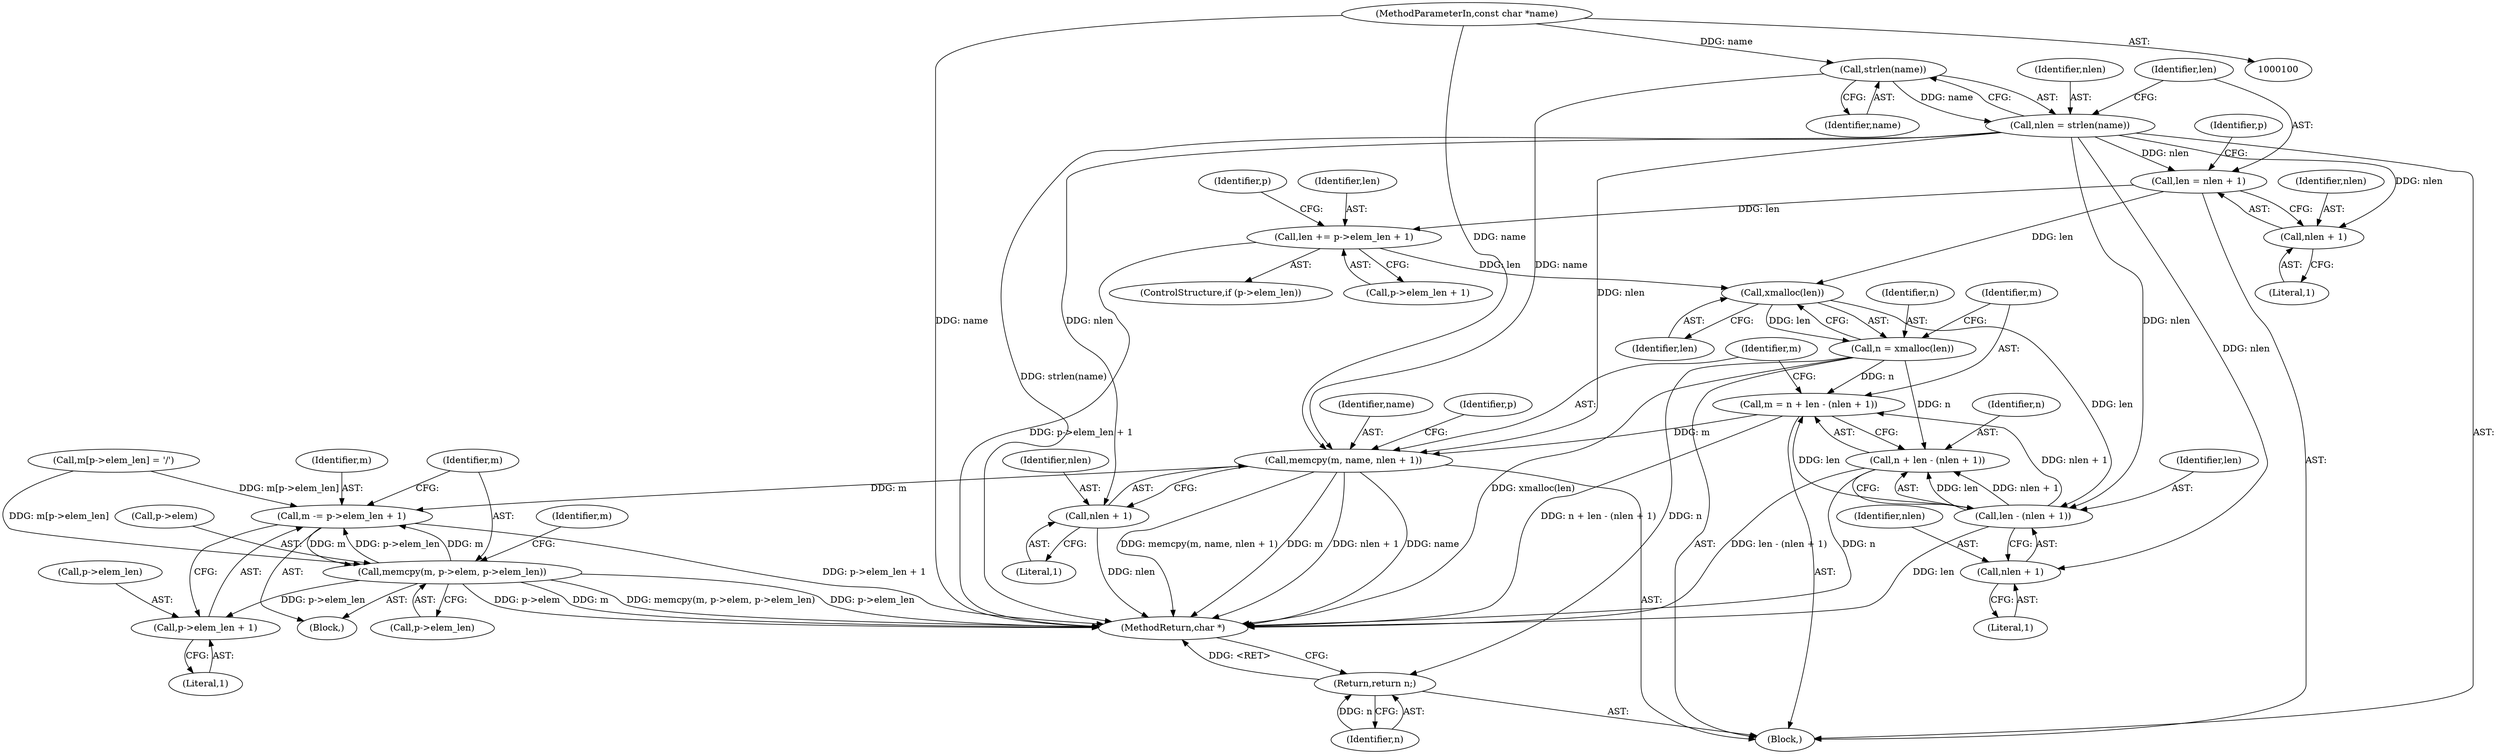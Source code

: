 digraph "0_git_34fa79a6cde56d6d428ab0d3160cb094ebad3305_0@API" {
"1000110" [label="(Call,strlen(name))"];
"1000102" [label="(MethodParameterIn,const char *name)"];
"1000108" [label="(Call,nlen = strlen(name))"];
"1000113" [label="(Call,len = nlen + 1)"];
"1000133" [label="(Call,len += p->elem_len + 1)"];
"1000142" [label="(Call,xmalloc(len))"];
"1000140" [label="(Call,n = xmalloc(len))"];
"1000144" [label="(Call,m = n + len - (nlen + 1))"];
"1000153" [label="(Call,memcpy(m, name, nlen + 1))"];
"1000175" [label="(Call,m -= p->elem_len + 1)"];
"1000182" [label="(Call,memcpy(m, p->elem, p->elem_len))"];
"1000177" [label="(Call,p->elem_len + 1)"];
"1000146" [label="(Call,n + len - (nlen + 1))"];
"1000197" [label="(Return,return n;)"];
"1000148" [label="(Call,len - (nlen + 1))"];
"1000115" [label="(Call,nlen + 1)"];
"1000150" [label="(Call,nlen + 1)"];
"1000156" [label="(Call,nlen + 1)"];
"1000154" [label="(Identifier,m)"];
"1000135" [label="(Call,p->elem_len + 1)"];
"1000142" [label="(Call,xmalloc(len))"];
"1000148" [label="(Call,len - (nlen + 1))"];
"1000190" [label="(Call,m[p->elem_len] = '/')"];
"1000110" [label="(Call,strlen(name))"];
"1000175" [label="(Call,m -= p->elem_len + 1)"];
"1000176" [label="(Identifier,m)"];
"1000182" [label="(Call,memcpy(m, p->elem, p->elem_len))"];
"1000149" [label="(Identifier,len)"];
"1000117" [label="(Literal,1)"];
"1000109" [label="(Identifier,nlen)"];
"1000155" [label="(Identifier,name)"];
"1000113" [label="(Call,len = nlen + 1)"];
"1000120" [label="(Identifier,p)"];
"1000174" [label="(Block,)"];
"1000108" [label="(Call,nlen = strlen(name))"];
"1000152" [label="(Literal,1)"];
"1000192" [label="(Identifier,m)"];
"1000140" [label="(Call,n = xmalloc(len))"];
"1000145" [label="(Identifier,m)"];
"1000187" [label="(Call,p->elem_len)"];
"1000178" [label="(Call,p->elem_len)"];
"1000181" [label="(Literal,1)"];
"1000161" [label="(Identifier,p)"];
"1000151" [label="(Identifier,nlen)"];
"1000177" [label="(Call,p->elem_len + 1)"];
"1000153" [label="(Call,memcpy(m, name, nlen + 1))"];
"1000144" [label="(Call,m = n + len - (nlen + 1))"];
"1000143" [label="(Identifier,len)"];
"1000150" [label="(Call,nlen + 1)"];
"1000116" [label="(Identifier,nlen)"];
"1000115" [label="(Call,nlen + 1)"];
"1000199" [label="(MethodReturn,char *)"];
"1000146" [label="(Call,n + len - (nlen + 1))"];
"1000141" [label="(Identifier,n)"];
"1000198" [label="(Identifier,n)"];
"1000156" [label="(Call,nlen + 1)"];
"1000114" [label="(Identifier,len)"];
"1000158" [label="(Literal,1)"];
"1000133" [label="(Call,len += p->elem_len + 1)"];
"1000184" [label="(Call,p->elem)"];
"1000103" [label="(Block,)"];
"1000124" [label="(Identifier,p)"];
"1000129" [label="(ControlStructure,if (p->elem_len))"];
"1000183" [label="(Identifier,m)"];
"1000134" [label="(Identifier,len)"];
"1000102" [label="(MethodParameterIn,const char *name)"];
"1000147" [label="(Identifier,n)"];
"1000157" [label="(Identifier,nlen)"];
"1000111" [label="(Identifier,name)"];
"1000197" [label="(Return,return n;)"];
"1000110" -> "1000108"  [label="AST: "];
"1000110" -> "1000111"  [label="CFG: "];
"1000111" -> "1000110"  [label="AST: "];
"1000108" -> "1000110"  [label="CFG: "];
"1000110" -> "1000108"  [label="DDG: name"];
"1000102" -> "1000110"  [label="DDG: name"];
"1000110" -> "1000153"  [label="DDG: name"];
"1000102" -> "1000100"  [label="AST: "];
"1000102" -> "1000199"  [label="DDG: name"];
"1000102" -> "1000153"  [label="DDG: name"];
"1000108" -> "1000103"  [label="AST: "];
"1000109" -> "1000108"  [label="AST: "];
"1000114" -> "1000108"  [label="CFG: "];
"1000108" -> "1000199"  [label="DDG: strlen(name)"];
"1000108" -> "1000113"  [label="DDG: nlen"];
"1000108" -> "1000115"  [label="DDG: nlen"];
"1000108" -> "1000148"  [label="DDG: nlen"];
"1000108" -> "1000150"  [label="DDG: nlen"];
"1000108" -> "1000153"  [label="DDG: nlen"];
"1000108" -> "1000156"  [label="DDG: nlen"];
"1000113" -> "1000103"  [label="AST: "];
"1000113" -> "1000115"  [label="CFG: "];
"1000114" -> "1000113"  [label="AST: "];
"1000115" -> "1000113"  [label="AST: "];
"1000120" -> "1000113"  [label="CFG: "];
"1000113" -> "1000133"  [label="DDG: len"];
"1000113" -> "1000142"  [label="DDG: len"];
"1000133" -> "1000129"  [label="AST: "];
"1000133" -> "1000135"  [label="CFG: "];
"1000134" -> "1000133"  [label="AST: "];
"1000135" -> "1000133"  [label="AST: "];
"1000124" -> "1000133"  [label="CFG: "];
"1000133" -> "1000199"  [label="DDG: p->elem_len + 1"];
"1000133" -> "1000142"  [label="DDG: len"];
"1000142" -> "1000140"  [label="AST: "];
"1000142" -> "1000143"  [label="CFG: "];
"1000143" -> "1000142"  [label="AST: "];
"1000140" -> "1000142"  [label="CFG: "];
"1000142" -> "1000140"  [label="DDG: len"];
"1000142" -> "1000148"  [label="DDG: len"];
"1000140" -> "1000103"  [label="AST: "];
"1000141" -> "1000140"  [label="AST: "];
"1000145" -> "1000140"  [label="CFG: "];
"1000140" -> "1000199"  [label="DDG: xmalloc(len)"];
"1000140" -> "1000144"  [label="DDG: n"];
"1000140" -> "1000146"  [label="DDG: n"];
"1000140" -> "1000197"  [label="DDG: n"];
"1000144" -> "1000103"  [label="AST: "];
"1000144" -> "1000146"  [label="CFG: "];
"1000145" -> "1000144"  [label="AST: "];
"1000146" -> "1000144"  [label="AST: "];
"1000154" -> "1000144"  [label="CFG: "];
"1000144" -> "1000199"  [label="DDG: n + len - (nlen + 1)"];
"1000148" -> "1000144"  [label="DDG: len"];
"1000148" -> "1000144"  [label="DDG: nlen + 1"];
"1000144" -> "1000153"  [label="DDG: m"];
"1000153" -> "1000103"  [label="AST: "];
"1000153" -> "1000156"  [label="CFG: "];
"1000154" -> "1000153"  [label="AST: "];
"1000155" -> "1000153"  [label="AST: "];
"1000156" -> "1000153"  [label="AST: "];
"1000161" -> "1000153"  [label="CFG: "];
"1000153" -> "1000199"  [label="DDG: memcpy(m, name, nlen + 1)"];
"1000153" -> "1000199"  [label="DDG: m"];
"1000153" -> "1000199"  [label="DDG: nlen + 1"];
"1000153" -> "1000199"  [label="DDG: name"];
"1000153" -> "1000175"  [label="DDG: m"];
"1000175" -> "1000174"  [label="AST: "];
"1000175" -> "1000177"  [label="CFG: "];
"1000176" -> "1000175"  [label="AST: "];
"1000177" -> "1000175"  [label="AST: "];
"1000183" -> "1000175"  [label="CFG: "];
"1000175" -> "1000199"  [label="DDG: p->elem_len + 1"];
"1000182" -> "1000175"  [label="DDG: p->elem_len"];
"1000182" -> "1000175"  [label="DDG: m"];
"1000190" -> "1000175"  [label="DDG: m[p->elem_len]"];
"1000175" -> "1000182"  [label="DDG: m"];
"1000182" -> "1000174"  [label="AST: "];
"1000182" -> "1000187"  [label="CFG: "];
"1000183" -> "1000182"  [label="AST: "];
"1000184" -> "1000182"  [label="AST: "];
"1000187" -> "1000182"  [label="AST: "];
"1000192" -> "1000182"  [label="CFG: "];
"1000182" -> "1000199"  [label="DDG: memcpy(m, p->elem, p->elem_len)"];
"1000182" -> "1000199"  [label="DDG: p->elem_len"];
"1000182" -> "1000199"  [label="DDG: p->elem"];
"1000182" -> "1000199"  [label="DDG: m"];
"1000182" -> "1000177"  [label="DDG: p->elem_len"];
"1000190" -> "1000182"  [label="DDG: m[p->elem_len]"];
"1000177" -> "1000181"  [label="CFG: "];
"1000178" -> "1000177"  [label="AST: "];
"1000181" -> "1000177"  [label="AST: "];
"1000146" -> "1000148"  [label="CFG: "];
"1000147" -> "1000146"  [label="AST: "];
"1000148" -> "1000146"  [label="AST: "];
"1000146" -> "1000199"  [label="DDG: len - (nlen + 1)"];
"1000146" -> "1000199"  [label="DDG: n"];
"1000148" -> "1000146"  [label="DDG: len"];
"1000148" -> "1000146"  [label="DDG: nlen + 1"];
"1000197" -> "1000103"  [label="AST: "];
"1000197" -> "1000198"  [label="CFG: "];
"1000198" -> "1000197"  [label="AST: "];
"1000199" -> "1000197"  [label="CFG: "];
"1000197" -> "1000199"  [label="DDG: <RET>"];
"1000198" -> "1000197"  [label="DDG: n"];
"1000148" -> "1000150"  [label="CFG: "];
"1000149" -> "1000148"  [label="AST: "];
"1000150" -> "1000148"  [label="AST: "];
"1000148" -> "1000199"  [label="DDG: len"];
"1000115" -> "1000117"  [label="CFG: "];
"1000116" -> "1000115"  [label="AST: "];
"1000117" -> "1000115"  [label="AST: "];
"1000150" -> "1000152"  [label="CFG: "];
"1000151" -> "1000150"  [label="AST: "];
"1000152" -> "1000150"  [label="AST: "];
"1000156" -> "1000158"  [label="CFG: "];
"1000157" -> "1000156"  [label="AST: "];
"1000158" -> "1000156"  [label="AST: "];
"1000156" -> "1000199"  [label="DDG: nlen"];
}
